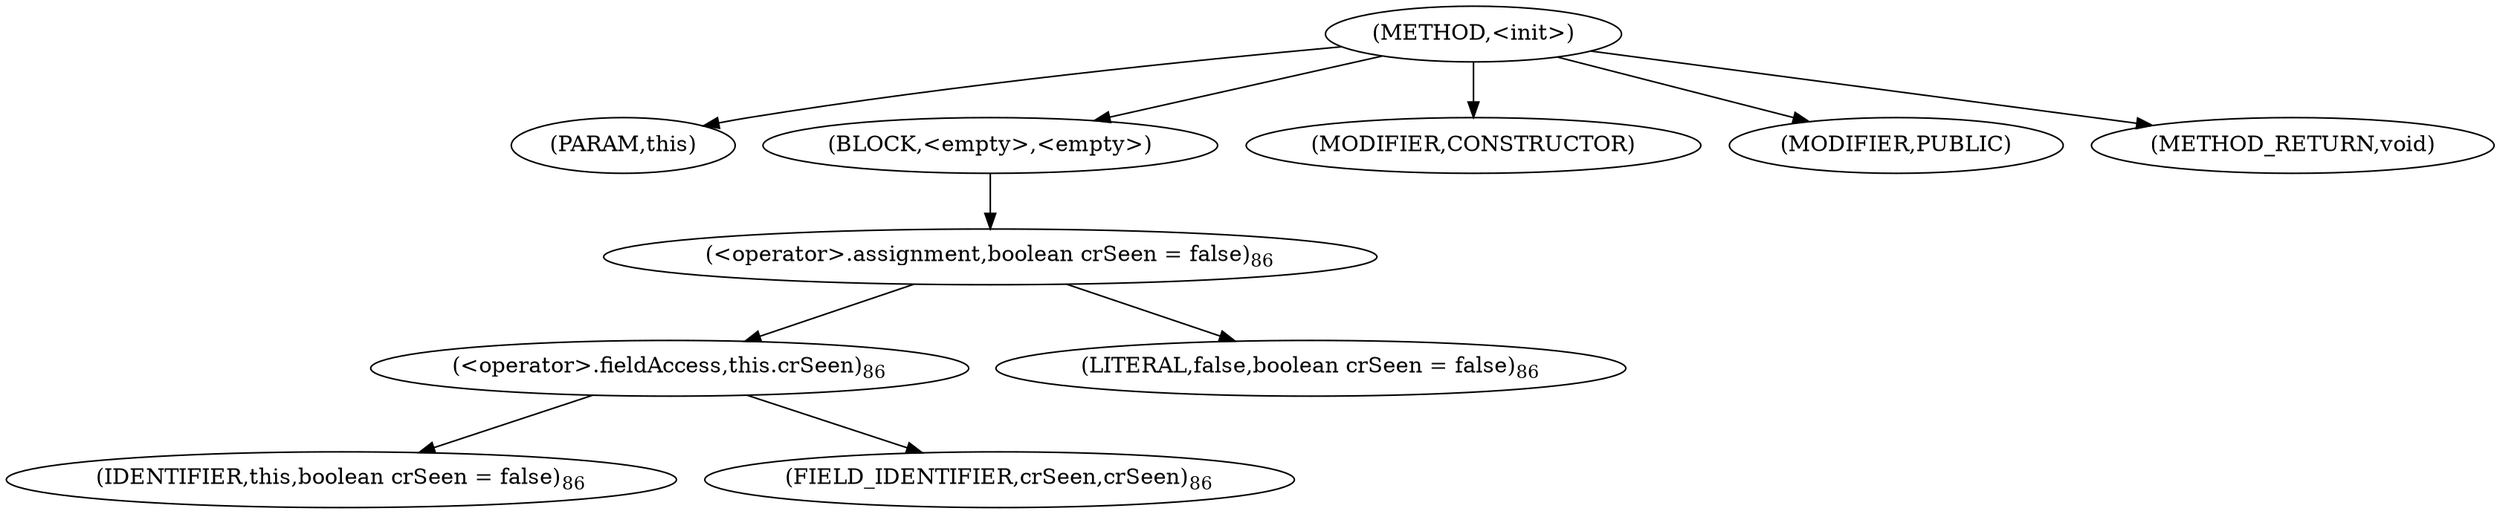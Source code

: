 digraph "&lt;init&gt;" {  
"55" [label = <(METHOD,&lt;init&gt;)> ]
"56" [label = <(PARAM,this)> ]
"57" [label = <(BLOCK,&lt;empty&gt;,&lt;empty&gt;)> ]
"58" [label = <(&lt;operator&gt;.assignment,boolean crSeen = false)<SUB>86</SUB>> ]
"59" [label = <(&lt;operator&gt;.fieldAccess,this.crSeen)<SUB>86</SUB>> ]
"60" [label = <(IDENTIFIER,this,boolean crSeen = false)<SUB>86</SUB>> ]
"61" [label = <(FIELD_IDENTIFIER,crSeen,crSeen)<SUB>86</SUB>> ]
"62" [label = <(LITERAL,false,boolean crSeen = false)<SUB>86</SUB>> ]
"63" [label = <(MODIFIER,CONSTRUCTOR)> ]
"64" [label = <(MODIFIER,PUBLIC)> ]
"65" [label = <(METHOD_RETURN,void)> ]
  "55" -> "56" 
  "55" -> "57" 
  "55" -> "63" 
  "55" -> "64" 
  "55" -> "65" 
  "57" -> "58" 
  "58" -> "59" 
  "58" -> "62" 
  "59" -> "60" 
  "59" -> "61" 
}
